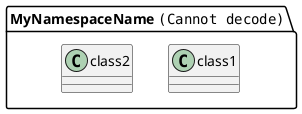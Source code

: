 {
  "sha1": "63k75mspowbqey5y1r9oi6ksjt5ezkp",
  "insertion": {
    "when": "2024-05-30T20:48:20.858Z",
    "url": "https://forum.plantuml.net/1762/namespace-label-formating",
    "user": "plantuml@gmail.com"
  }
}
@startuml
set separator none
namespace "MyNamespaceName <img:HelloWorld.png{scale=1.5}>" as net.f-oo {
class class1
class class2
}

@enduml
